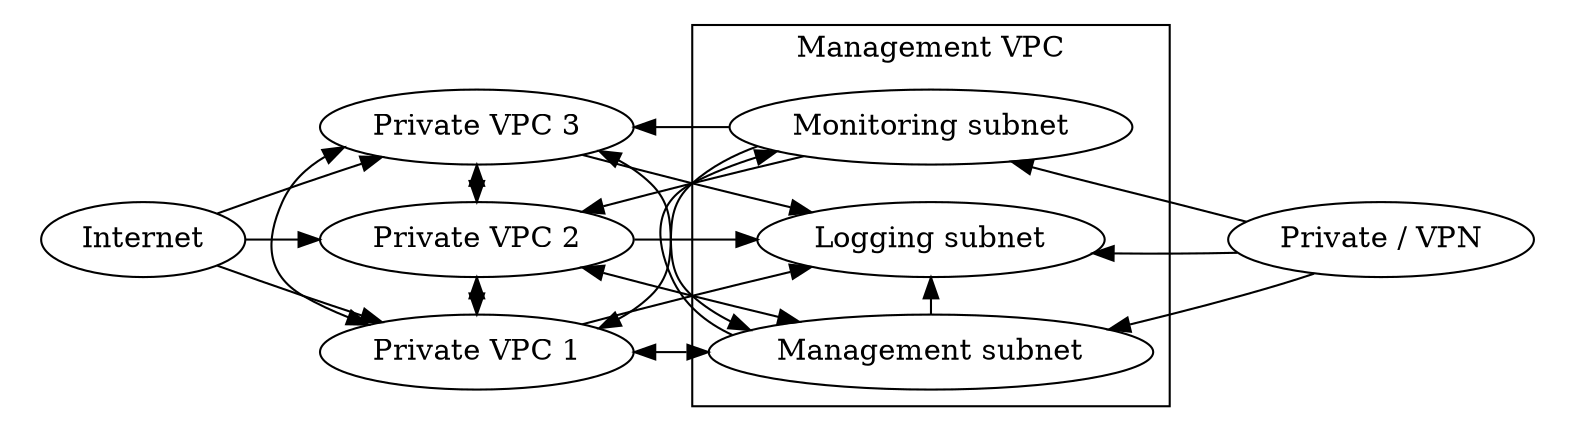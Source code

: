 digraph G {
    rankdir=LR

    subgraph cluster1 
    {
        style="invis"
        Internet;
    }

    subgraph cluster2 
    {
        style="invis"
        
        "Private VPC 1";
        "Private VPC 2";
        "Private VPC 3";

        {
            rank="same"
            "Private VPC 1";"Private VPC 2";"Private VPC 3";
        }
    }

    subgraph cluster3
    {
        label="Management VPC"
        "Logging subnet";
        "Monitoring subnet";
        "Management subnet";

        {
            rank="same";
            "Logging subnet";
            "Monitoring subnet";
            "Management subnet";
        }
    }

    subgraph cluster4
    {
        style="invis"
        "Private / VPN"

        {
            rank="max";
            "Private / VPN";
        }
    }


    Internet -> "Private VPC 1" [constraint=false];
    Internet -> "Private VPC 2";
    Internet -> "Private VPC 3"[constraint=false];

    "Private VPC 1" -> "Private VPC 2"[dir="both"];
    "Private VPC 1" -> "Private VPC 3"[dir="both"];
    "Private VPC 2" -> "Private VPC 3"[dir="both"];

    "Private VPC 1" -> "Logging subnet";
    "Private VPC 2" -> "Logging subnet";
    "Private VPC 3" -> "Logging subnet";

    "Monitoring subnet" -> "Private VPC 1"[constraint=false];
    "Monitoring subnet" -> "Private VPC 2";
    "Monitoring subnet" -> "Private VPC 3";

    "Management subnet" -> "Private VPC 1"[dir="both" constraint=false];
    "Management subnet" -> "Private VPC 2"[dir="both" constraint=false];
    "Management subnet" -> "Private VPC 3"[dir="both" constraint=false];

    "Management subnet" -> "Logging subnet";
    "Management subnet" -> "Monitoring subnet";

    "Management subnet" -> "Private / VPN" [style="invis"]
    "Monitoring subnet" -> "Private / VPN" [style="invis"]
    "Logging subnet" -> "Private / VPN" [style="invis"]

    "Private / VPN" -> "Management subnet"[constraint=false];
    "Private / VPN" -> "Monitoring subnet"[constraint=false];
    "Private / VPN" -> "Logging subnet";
}